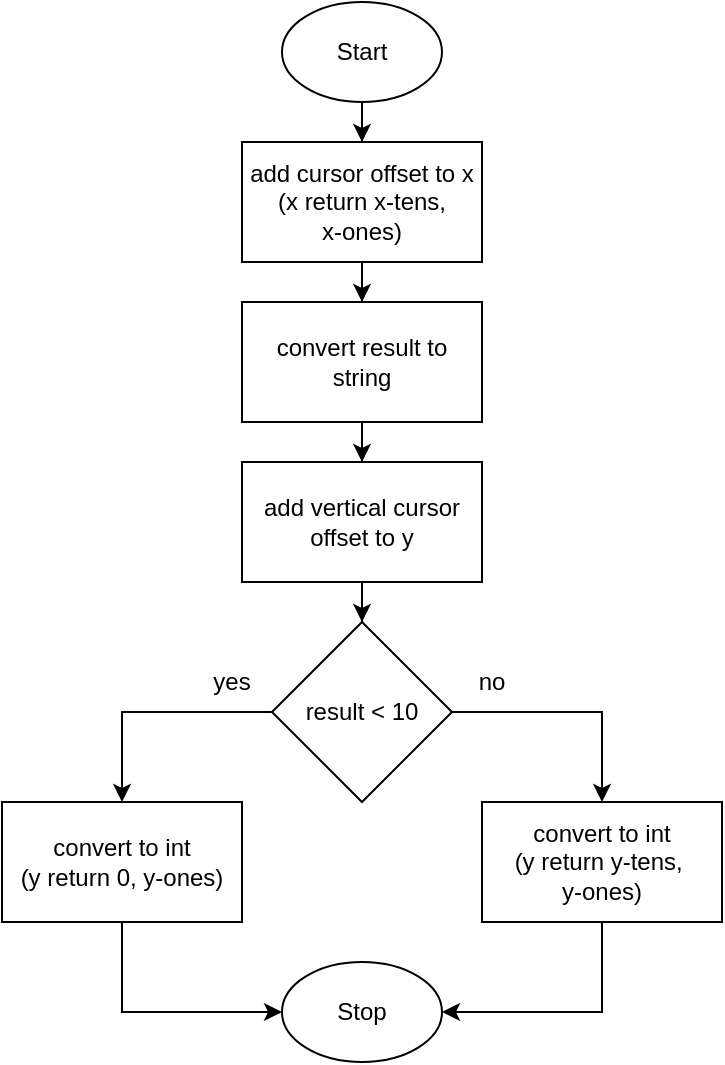 <mxfile>
    <diagram id="jMvKK9jW9asQCbMVq1Ug" name="Page-1">
        <mxGraphModel dx="478" dy="575" grid="1" gridSize="10" guides="1" tooltips="1" connect="1" arrows="1" fold="1" page="1" pageScale="1" pageWidth="850" pageHeight="1100" math="0" shadow="0">
            <root>
                <mxCell id="0"/>
                <mxCell id="1" parent="0"/>
                <mxCell id="10" style="edgeStyle=orthogonalEdgeStyle;rounded=0;orthogonalLoop=1;jettySize=auto;html=1;" edge="1" parent="1" source="2" target="3">
                    <mxGeometry relative="1" as="geometry"/>
                </mxCell>
                <mxCell id="2" value="Start" style="ellipse;whiteSpace=wrap;html=1;" vertex="1" parent="1">
                    <mxGeometry x="160" width="80" height="50" as="geometry"/>
                </mxCell>
                <mxCell id="11" value="" style="edgeStyle=orthogonalEdgeStyle;rounded=0;orthogonalLoop=1;jettySize=auto;html=1;" edge="1" parent="1" source="3" target="4">
                    <mxGeometry relative="1" as="geometry"/>
                </mxCell>
                <mxCell id="3" value="add cursor offset to x&lt;br&gt;(x return x-tens, &lt;br&gt;x-ones)" style="rounded=0;whiteSpace=wrap;html=1;" vertex="1" parent="1">
                    <mxGeometry x="140" y="70" width="120" height="60" as="geometry"/>
                </mxCell>
                <mxCell id="12" style="edgeStyle=orthogonalEdgeStyle;rounded=0;orthogonalLoop=1;jettySize=auto;html=1;" edge="1" parent="1" source="4" target="5">
                    <mxGeometry relative="1" as="geometry"/>
                </mxCell>
                <mxCell id="4" value="convert result to string" style="rounded=0;whiteSpace=wrap;html=1;" vertex="1" parent="1">
                    <mxGeometry x="140" y="150" width="120" height="60" as="geometry"/>
                </mxCell>
                <mxCell id="13" style="edgeStyle=orthogonalEdgeStyle;rounded=0;orthogonalLoop=1;jettySize=auto;html=1;entryX=0.5;entryY=0;entryDx=0;entryDy=0;" edge="1" parent="1" source="5" target="6">
                    <mxGeometry relative="1" as="geometry"/>
                </mxCell>
                <mxCell id="5" value="add vertical cursor offset to y" style="rounded=0;whiteSpace=wrap;html=1;" vertex="1" parent="1">
                    <mxGeometry x="140" y="230" width="120" height="60" as="geometry"/>
                </mxCell>
                <mxCell id="14" style="edgeStyle=orthogonalEdgeStyle;rounded=0;orthogonalLoop=1;jettySize=auto;html=1;entryX=0.5;entryY=0;entryDx=0;entryDy=0;" edge="1" parent="1" source="6" target="8">
                    <mxGeometry relative="1" as="geometry"/>
                </mxCell>
                <mxCell id="15" style="edgeStyle=orthogonalEdgeStyle;rounded=0;orthogonalLoop=1;jettySize=auto;html=1;entryX=0.5;entryY=0;entryDx=0;entryDy=0;" edge="1" parent="1" source="6" target="7">
                    <mxGeometry relative="1" as="geometry"/>
                </mxCell>
                <mxCell id="6" value="result &amp;lt; 10" style="rhombus;whiteSpace=wrap;html=1;" vertex="1" parent="1">
                    <mxGeometry x="155" y="310" width="90" height="90" as="geometry"/>
                </mxCell>
                <mxCell id="16" style="edgeStyle=orthogonalEdgeStyle;rounded=0;orthogonalLoop=1;jettySize=auto;html=1;entryX=0;entryY=0.5;entryDx=0;entryDy=0;exitX=0.5;exitY=1;exitDx=0;exitDy=0;" edge="1" parent="1" source="7" target="9">
                    <mxGeometry relative="1" as="geometry"/>
                </mxCell>
                <mxCell id="7" value="convert to int&lt;br&gt;(y return 0, y-ones)" style="rounded=0;whiteSpace=wrap;html=1;" vertex="1" parent="1">
                    <mxGeometry x="20" y="400" width="120" height="60" as="geometry"/>
                </mxCell>
                <mxCell id="17" style="edgeStyle=orthogonalEdgeStyle;rounded=0;orthogonalLoop=1;jettySize=auto;html=1;entryX=1;entryY=0.5;entryDx=0;entryDy=0;exitX=0.5;exitY=1;exitDx=0;exitDy=0;" edge="1" parent="1" source="8" target="9">
                    <mxGeometry relative="1" as="geometry"/>
                </mxCell>
                <mxCell id="8" value="convert to int&lt;br&gt;(y return y-tens,&amp;nbsp;&lt;br&gt;y-ones)" style="rounded=0;whiteSpace=wrap;html=1;" vertex="1" parent="1">
                    <mxGeometry x="260" y="400" width="120" height="60" as="geometry"/>
                </mxCell>
                <mxCell id="9" value="Stop" style="ellipse;whiteSpace=wrap;html=1;" vertex="1" parent="1">
                    <mxGeometry x="160" y="480" width="80" height="50" as="geometry"/>
                </mxCell>
                <mxCell id="18" value="no" style="text;html=1;strokeColor=none;fillColor=none;align=center;verticalAlign=middle;whiteSpace=wrap;rounded=0;" vertex="1" parent="1">
                    <mxGeometry x="245" y="330" width="40" height="20" as="geometry"/>
                </mxCell>
                <mxCell id="19" value="yes" style="text;html=1;strokeColor=none;fillColor=none;align=center;verticalAlign=middle;whiteSpace=wrap;rounded=0;" vertex="1" parent="1">
                    <mxGeometry x="115" y="330" width="40" height="20" as="geometry"/>
                </mxCell>
            </root>
        </mxGraphModel>
    </diagram>
</mxfile>